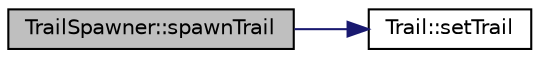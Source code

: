 digraph "TrailSpawner::spawnTrail"
{
 // LATEX_PDF_SIZE
  edge [fontname="Helvetica",fontsize="10",labelfontname="Helvetica",labelfontsize="10"];
  node [fontname="Helvetica",fontsize="10",shape=record];
  rankdir="LR";
  Node5 [label="TrailSpawner::spawnTrail",height=0.2,width=0.4,color="black", fillcolor="grey75", style="filled", fontcolor="black",tooltip=" "];
  Node5 -> Node6 [color="midnightblue",fontsize="10",style="solid",fontname="Helvetica"];
  Node6 [label="Trail::setTrail",height=0.2,width=0.4,color="black", fillcolor="white", style="filled",URL="$class_trail.html#a8fc36e760223eb085857e33dc04024ab",tooltip=" "];
}
